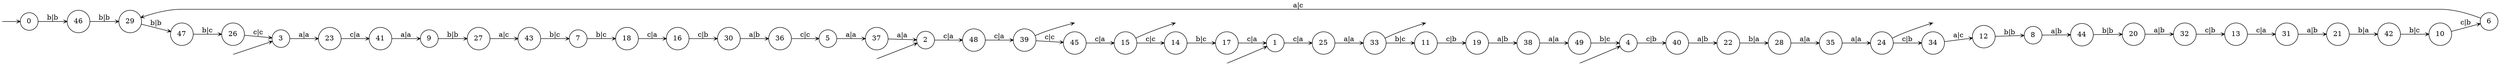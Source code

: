 digraph
{
  vcsn_context = "lat<letterset<char_letters(abc)>, letterset<char_letters(abc)>>, b"
  rankdir = LR
  edge [arrowhead = vee, arrowsize = .6]
  {
    node [shape = point, width = 0]
    I0
    I1
    I2
    I3
    I4
    F15
    F24
    F33
    F39
  }
  {
    node [shape = circle, style = rounded, width = 0.5]
    0
    1
    2
    3
    4
    5
    6
    7
    8
    9
    10
    11
    12
    13
    14
    15
    16
    17
    18
    19
    20
    21
    22
    23
    24
    25
    26
    27
    28
    29
    30
    31
    32
    33
    34
    35
    36
    37
    38
    39
    40
    41
    42
    43
    44
    45
    46
    47
    48
    49
  }
  I0 -> 0
  I1 -> 1
  I2 -> 2
  I3 -> 3
  I4 -> 4
  0 -> 46 [label = "b|b"]
  1 -> 25 [label = "c|a"]
  2 -> 48 [label = "c|a"]
  3 -> 23 [label = "a|a"]
  4 -> 40 [label = "c|b"]
  5 -> 37 [label = "a|a"]
  6 -> 29 [label = "a|c"]
  7 -> 18 [label = "b|c"]
  8 -> 44 [label = "a|b"]
  9 -> 27 [label = "b|b"]
  10 -> 6 [label = "c|b"]
  11 -> 19 [label = "c|b"]
  12 -> 8 [label = "b|b"]
  13 -> 31 [label = "c|a"]
  14 -> 17 [label = "b|c"]
  15 -> F15
  15 -> 14 [label = "c|c"]
  16 -> 30 [label = "c|b"]
  17 -> 1 [label = "c|a"]
  18 -> 16 [label = "c|a"]
  19 -> 38 [label = "a|b"]
  20 -> 32 [label = "a|b"]
  21 -> 42 [label = "b|a"]
  22 -> 28 [label = "b|a"]
  23 -> 41 [label = "c|a"]
  24 -> F24
  24 -> 34 [label = "c|b"]
  25 -> 33 [label = "a|a"]
  26 -> 3 [label = "c|c"]
  27 -> 43 [label = "a|c"]
  28 -> 35 [label = "a|a"]
  29 -> 47 [label = "b|b"]
  30 -> 36 [label = "a|b"]
  31 -> 21 [label = "a|b"]
  32 -> 13 [label = "c|b"]
  33 -> F33
  33 -> 11 [label = "b|c"]
  34 -> 12 [label = "a|c"]
  35 -> 24 [label = "a|a"]
  36 -> 5 [label = "c|c"]
  37 -> 2 [label = "a|a"]
  38 -> 49 [label = "a|a"]
  39 -> F39
  39 -> 45 [label = "c|c"]
  40 -> 22 [label = "a|b"]
  41 -> 9 [label = "a|a"]
  42 -> 10 [label = "b|c"]
  43 -> 7 [label = "b|c"]
  44 -> 20 [label = "b|b"]
  45 -> 15 [label = "c|a"]
  46 -> 29 [label = "b|b"]
  47 -> 26 [label = "b|c"]
  48 -> 39 [label = "c|a"]
  49 -> 4 [label = "b|c"]
}

